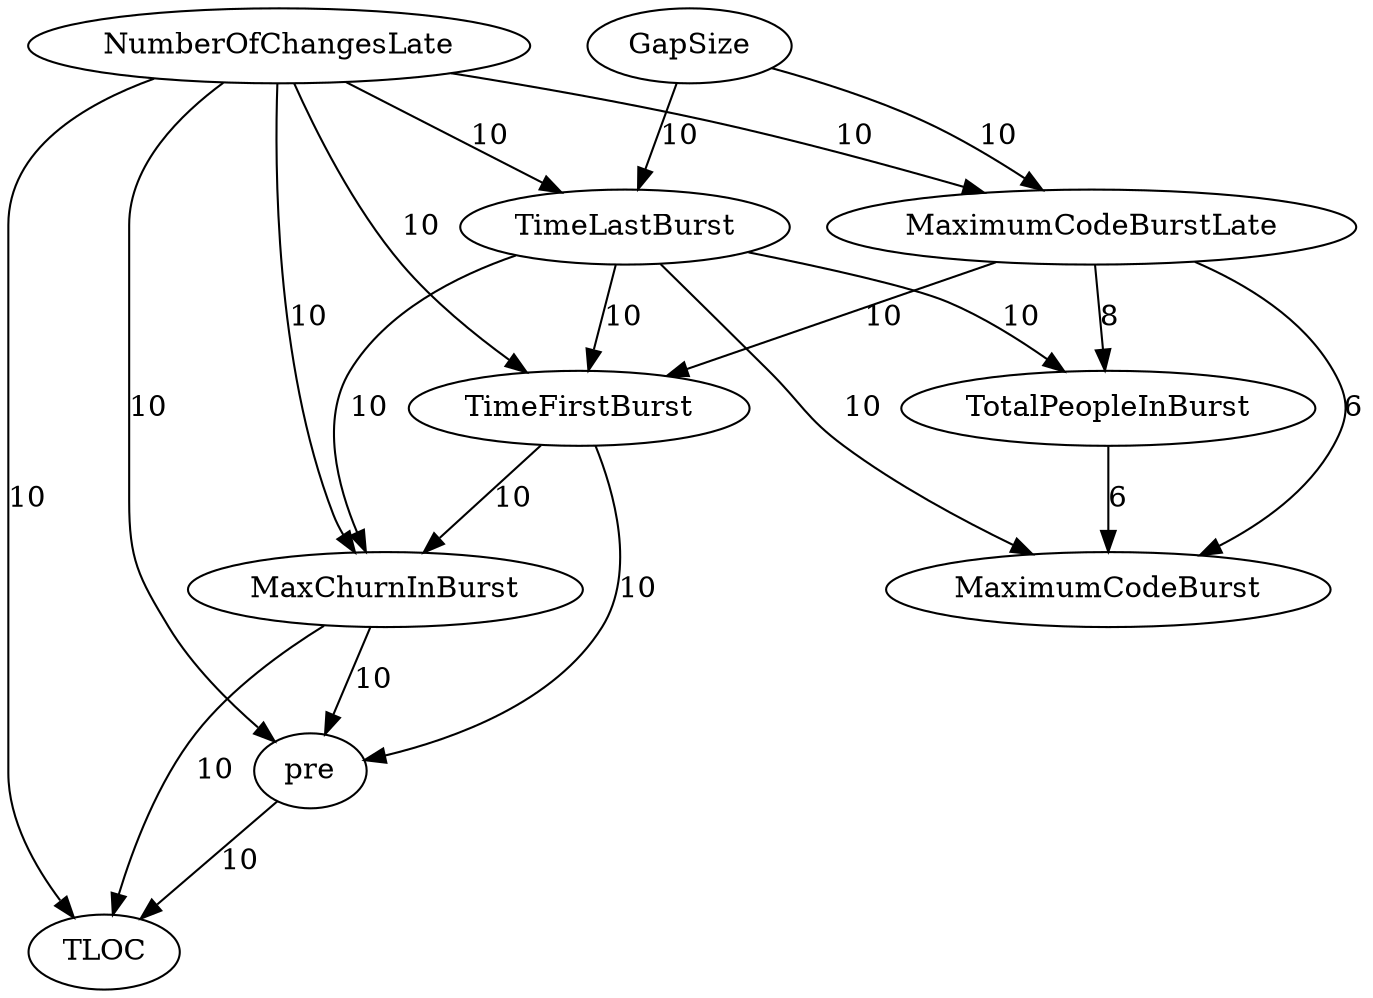 digraph {
NumberOfChangesLate -> MaximumCodeBurstLate[label="10",weight="10"];
NumberOfChangesLate -> TimeLastBurst[label="10",weight="10"];
NumberOfChangesLate -> TimeFirstBurst[label="10",weight="10"];
NumberOfChangesLate -> MaxChurnInBurst[label="10",weight="10"];
NumberOfChangesLate -> pre[label="10",weight="10"];
NumberOfChangesLate -> TLOC[label="10",weight="10"];
GapSize -> MaximumCodeBurstLate[label="10",weight="10"];
GapSize -> TimeLastBurst[label="10",weight="10"];
MaximumCodeBurstLate -> TimeFirstBurst[label="10",weight="10"];
TimeLastBurst -> TimeFirstBurst[label="10",weight="10"];
TimeLastBurst -> MaxChurnInBurst[label="10",weight="10"];
TimeLastBurst -> MaximumCodeBurst[label="10",weight="10"];
TimeLastBurst -> TotalPeopleInBurst[label="10",weight="10"];
TimeFirstBurst -> MaxChurnInBurst[label="10",weight="10"];
TimeFirstBurst -> pre[label="10",weight="10"];
MaxChurnInBurst -> pre[label="10",weight="10"];
MaxChurnInBurst -> TLOC[label="10",weight="10"];
pre -> TLOC[label="10",weight="10"];
MaximumCodeBurstLate -> TotalPeopleInBurst[label="8",weight="8"];
MaximumCodeBurstLate -> MaximumCodeBurst[label="6",weight="6"];
TotalPeopleInBurst -> MaximumCodeBurst[label="6",weight="6"];
}